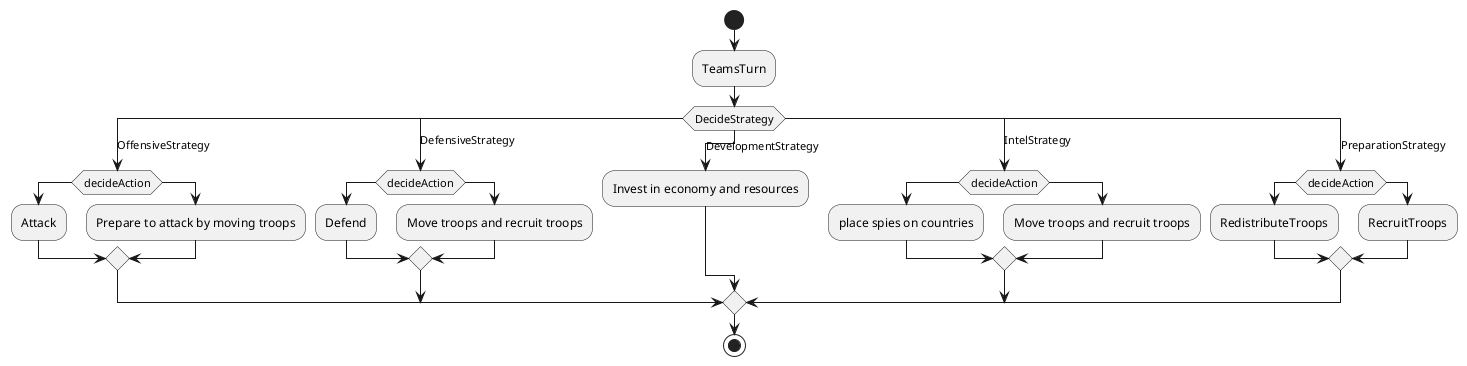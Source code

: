 @startuml StrategySelector
|startOfWar|
start
:TeamsTurn;
switch (DecideStrategy)
case (OffensiveStrategy)
  if (decideAction)
    :Attack;
  else 
  ->;
    :Prepare to attack by moving troops;
  endif
case (DefensiveStrategy) 
  if (decideAction)
    :Defend;
  else 
  ->;
    :Move troops and recruit troops;
  endif
case (DevelopmentStrategy)
  :Invest in economy and resources;
case (IntelStrategy)
  if (decideAction)
    :place spies on countries;
  else
  ->;
    :Move troops and recruit troops;
  endif
case (PreparationStrategy)
  if (decideAction)
    :RedistributeTroops;
  else 
  ->;
    :RecruitTroops;
  
  
  endif;
endswitch
stop
@enduml
